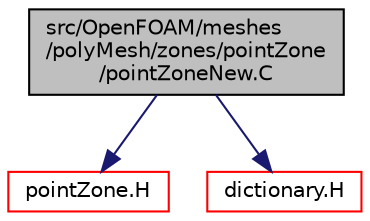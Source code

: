 digraph "src/OpenFOAM/meshes/polyMesh/zones/pointZone/pointZoneNew.C"
{
  bgcolor="transparent";
  edge [fontname="Helvetica",fontsize="10",labelfontname="Helvetica",labelfontsize="10"];
  node [fontname="Helvetica",fontsize="10",shape=record];
  Node0 [label="src/OpenFOAM/meshes\l/polyMesh/zones/pointZone\l/pointZoneNew.C",height=0.2,width=0.4,color="black", fillcolor="grey75", style="filled", fontcolor="black"];
  Node0 -> Node1 [color="midnightblue",fontsize="10",style="solid",fontname="Helvetica"];
  Node1 [label="pointZone.H",height=0.2,width=0.4,color="red",URL="$a12575.html"];
  Node0 -> Node69 [color="midnightblue",fontsize="10",style="solid",fontname="Helvetica"];
  Node69 [label="dictionary.H",height=0.2,width=0.4,color="red",URL="$a09506.html"];
}
